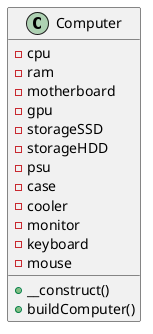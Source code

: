 @startuml

class Computer{
    -cpu
    -ram
    -motherboard
    -gpu
    -storageSSD
    -storageHDD
    -psu
    -case 
    -cooler 
    -monitor 
    -keyboard
    -mouse 
    +__construct()
    +buildComputer()
}

@enduml